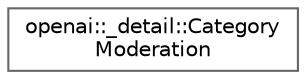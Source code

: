 digraph "Graphical Class Hierarchy"
{
 // INTERACTIVE_SVG=YES
 // LATEX_PDF_SIZE
  bgcolor="transparent";
  edge [fontname=Helvetica,fontsize=10,labelfontname=Helvetica,labelfontsize=10];
  node [fontname=Helvetica,fontsize=10,shape=box,height=0.2,width=0.4];
  rankdir="LR";
  Node0 [id="Node000000",label="openai::_detail::Category\lModeration",height=0.2,width=0.4,color="grey40", fillcolor="white", style="filled",URL="$structopenai_1_1__detail_1_1_category_moderation.html",tooltip=" "];
}
